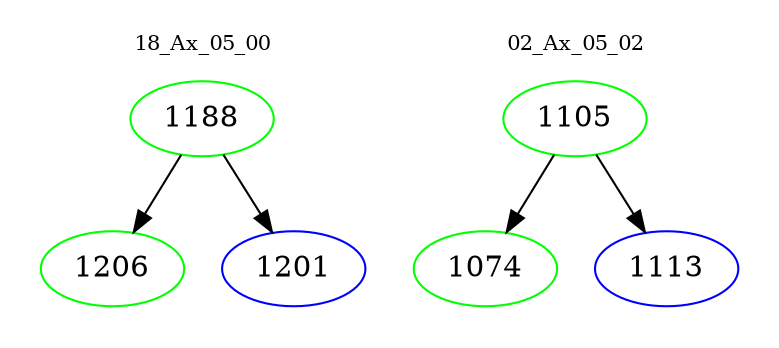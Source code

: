 digraph{
subgraph cluster_0 {
color = white
label = "18_Ax_05_00";
fontsize=10;
T0_1188 [label="1188", color="green"]
T0_1188 -> T0_1206 [color="black"]
T0_1206 [label="1206", color="green"]
T0_1188 -> T0_1201 [color="black"]
T0_1201 [label="1201", color="blue"]
}
subgraph cluster_1 {
color = white
label = "02_Ax_05_02";
fontsize=10;
T1_1105 [label="1105", color="green"]
T1_1105 -> T1_1074 [color="black"]
T1_1074 [label="1074", color="green"]
T1_1105 -> T1_1113 [color="black"]
T1_1113 [label="1113", color="blue"]
}
}
